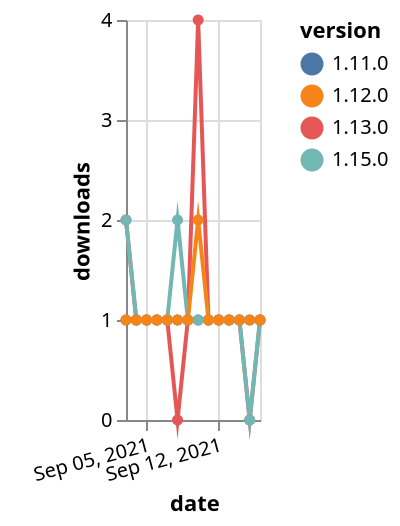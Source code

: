 {"$schema": "https://vega.github.io/schema/vega-lite/v5.json", "description": "A simple bar chart with embedded data.", "data": {"values": [{"date": "2021-09-03", "total": 215, "delta": 1, "version": "1.11.0"}, {"date": "2021-09-04", "total": 216, "delta": 1, "version": "1.11.0"}, {"date": "2021-09-05", "total": 217, "delta": 1, "version": "1.11.0"}, {"date": "2021-09-06", "total": 218, "delta": 1, "version": "1.11.0"}, {"date": "2021-09-07", "total": 219, "delta": 1, "version": "1.11.0"}, {"date": "2021-09-08", "total": 220, "delta": 1, "version": "1.11.0"}, {"date": "2021-09-09", "total": 221, "delta": 1, "version": "1.11.0"}, {"date": "2021-09-10", "total": 222, "delta": 1, "version": "1.11.0"}, {"date": "2021-09-11", "total": 223, "delta": 1, "version": "1.11.0"}, {"date": "2021-09-12", "total": 224, "delta": 1, "version": "1.11.0"}, {"date": "2021-09-13", "total": 225, "delta": 1, "version": "1.11.0"}, {"date": "2021-09-14", "total": 226, "delta": 1, "version": "1.11.0"}, {"date": "2021-09-15", "total": 227, "delta": 1, "version": "1.11.0"}, {"date": "2021-09-16", "total": 228, "delta": 1, "version": "1.11.0"}, {"date": "2021-09-03", "total": 294, "delta": 2, "version": "1.13.0"}, {"date": "2021-09-04", "total": 295, "delta": 1, "version": "1.13.0"}, {"date": "2021-09-05", "total": 296, "delta": 1, "version": "1.13.0"}, {"date": "2021-09-06", "total": 297, "delta": 1, "version": "1.13.0"}, {"date": "2021-09-07", "total": 298, "delta": 1, "version": "1.13.0"}, {"date": "2021-09-08", "total": 298, "delta": 0, "version": "1.13.0"}, {"date": "2021-09-09", "total": 299, "delta": 1, "version": "1.13.0"}, {"date": "2021-09-10", "total": 303, "delta": 4, "version": "1.13.0"}, {"date": "2021-09-11", "total": 304, "delta": 1, "version": "1.13.0"}, {"date": "2021-09-12", "total": 305, "delta": 1, "version": "1.13.0"}, {"date": "2021-09-13", "total": 306, "delta": 1, "version": "1.13.0"}, {"date": "2021-09-14", "total": 307, "delta": 1, "version": "1.13.0"}, {"date": "2021-09-15", "total": 307, "delta": 0, "version": "1.13.0"}, {"date": "2021-09-16", "total": 308, "delta": 1, "version": "1.13.0"}, {"date": "2021-09-03", "total": 113, "delta": 2, "version": "1.15.0"}, {"date": "2021-09-04", "total": 114, "delta": 1, "version": "1.15.0"}, {"date": "2021-09-05", "total": 115, "delta": 1, "version": "1.15.0"}, {"date": "2021-09-06", "total": 116, "delta": 1, "version": "1.15.0"}, {"date": "2021-09-07", "total": 117, "delta": 1, "version": "1.15.0"}, {"date": "2021-09-08", "total": 119, "delta": 2, "version": "1.15.0"}, {"date": "2021-09-09", "total": 120, "delta": 1, "version": "1.15.0"}, {"date": "2021-09-10", "total": 121, "delta": 1, "version": "1.15.0"}, {"date": "2021-09-11", "total": 122, "delta": 1, "version": "1.15.0"}, {"date": "2021-09-12", "total": 123, "delta": 1, "version": "1.15.0"}, {"date": "2021-09-13", "total": 124, "delta": 1, "version": "1.15.0"}, {"date": "2021-09-14", "total": 125, "delta": 1, "version": "1.15.0"}, {"date": "2021-09-15", "total": 125, "delta": 0, "version": "1.15.0"}, {"date": "2021-09-16", "total": 126, "delta": 1, "version": "1.15.0"}, {"date": "2021-09-03", "total": 179, "delta": 1, "version": "1.12.0"}, {"date": "2021-09-04", "total": 180, "delta": 1, "version": "1.12.0"}, {"date": "2021-09-05", "total": 181, "delta": 1, "version": "1.12.0"}, {"date": "2021-09-06", "total": 182, "delta": 1, "version": "1.12.0"}, {"date": "2021-09-07", "total": 183, "delta": 1, "version": "1.12.0"}, {"date": "2021-09-08", "total": 184, "delta": 1, "version": "1.12.0"}, {"date": "2021-09-09", "total": 185, "delta": 1, "version": "1.12.0"}, {"date": "2021-09-10", "total": 187, "delta": 2, "version": "1.12.0"}, {"date": "2021-09-11", "total": 188, "delta": 1, "version": "1.12.0"}, {"date": "2021-09-12", "total": 189, "delta": 1, "version": "1.12.0"}, {"date": "2021-09-13", "total": 190, "delta": 1, "version": "1.12.0"}, {"date": "2021-09-14", "total": 191, "delta": 1, "version": "1.12.0"}, {"date": "2021-09-15", "total": 192, "delta": 1, "version": "1.12.0"}, {"date": "2021-09-16", "total": 193, "delta": 1, "version": "1.12.0"}]}, "width": "container", "mark": {"type": "line", "point": {"filled": true}}, "encoding": {"x": {"field": "date", "type": "temporal", "timeUnit": "yearmonthdate", "title": "date", "axis": {"labelAngle": -15}}, "y": {"field": "delta", "type": "quantitative", "title": "downloads"}, "color": {"field": "version", "type": "nominal"}, "tooltip": {"field": "delta"}}}
